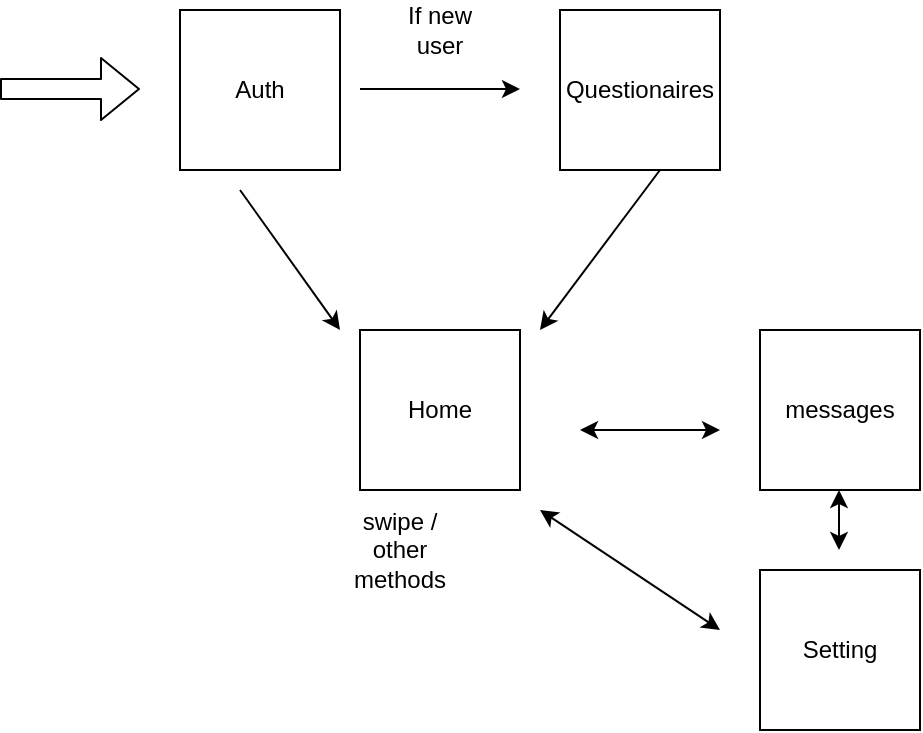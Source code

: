 <mxfile version="14.8.3" type="device"><diagram id="CbLoZbyjKNdTQlRBU2mW" name="Page-1"><mxGraphModel dx="946" dy="517" grid="1" gridSize="10" guides="1" tooltips="1" connect="1" arrows="1" fold="1" page="1" pageScale="1" pageWidth="850" pageHeight="1100" math="0" shadow="0"><root><mxCell id="0"/><mxCell id="1" parent="0"/><mxCell id="BLD1-1q4HX55FQWOEmZR-1" value="Auth" style="whiteSpace=wrap;html=1;aspect=fixed;" vertex="1" parent="1"><mxGeometry x="150" y="130" width="80" height="80" as="geometry"/></mxCell><mxCell id="BLD1-1q4HX55FQWOEmZR-2" value="" style="shape=flexArrow;endArrow=classic;html=1;" edge="1" parent="1"><mxGeometry width="50" height="50" relative="1" as="geometry"><mxPoint x="60" y="169.5" as="sourcePoint"/><mxPoint x="130" y="169.5" as="targetPoint"/></mxGeometry></mxCell><mxCell id="BLD1-1q4HX55FQWOEmZR-3" value="" style="endArrow=classic;html=1;" edge="1" parent="1"><mxGeometry width="50" height="50" relative="1" as="geometry"><mxPoint x="240" y="169.5" as="sourcePoint"/><mxPoint x="320" y="169.5" as="targetPoint"/></mxGeometry></mxCell><mxCell id="BLD1-1q4HX55FQWOEmZR-4" value="If new user" style="text;html=1;strokeColor=none;fillColor=none;align=center;verticalAlign=middle;whiteSpace=wrap;rounded=0;" vertex="1" parent="1"><mxGeometry x="260" y="130" width="40" height="20" as="geometry"/></mxCell><mxCell id="BLD1-1q4HX55FQWOEmZR-5" value="Questionaires" style="whiteSpace=wrap;html=1;aspect=fixed;" vertex="1" parent="1"><mxGeometry x="340" y="130" width="80" height="80" as="geometry"/></mxCell><mxCell id="BLD1-1q4HX55FQWOEmZR-6" value="Home" style="whiteSpace=wrap;html=1;aspect=fixed;" vertex="1" parent="1"><mxGeometry x="240" y="290" width="80" height="80" as="geometry"/></mxCell><mxCell id="BLD1-1q4HX55FQWOEmZR-7" value="" style="endArrow=classic;html=1;" edge="1" parent="1"><mxGeometry width="50" height="50" relative="1" as="geometry"><mxPoint x="390" y="210" as="sourcePoint"/><mxPoint x="330" y="290" as="targetPoint"/></mxGeometry></mxCell><mxCell id="BLD1-1q4HX55FQWOEmZR-8" value="" style="endArrow=classic;html=1;" edge="1" parent="1"><mxGeometry width="50" height="50" relative="1" as="geometry"><mxPoint x="180" y="220" as="sourcePoint"/><mxPoint x="230" y="290" as="targetPoint"/></mxGeometry></mxCell><mxCell id="BLD1-1q4HX55FQWOEmZR-9" value="swipe / other methods" style="text;html=1;strokeColor=none;fillColor=none;align=center;verticalAlign=middle;whiteSpace=wrap;rounded=0;" vertex="1" parent="1"><mxGeometry x="240" y="390" width="40" height="20" as="geometry"/></mxCell><mxCell id="BLD1-1q4HX55FQWOEmZR-10" value="messages" style="whiteSpace=wrap;html=1;aspect=fixed;" vertex="1" parent="1"><mxGeometry x="440" y="290" width="80" height="80" as="geometry"/></mxCell><mxCell id="BLD1-1q4HX55FQWOEmZR-12" value="" style="endArrow=classic;startArrow=classic;html=1;" edge="1" parent="1"><mxGeometry width="50" height="50" relative="1" as="geometry"><mxPoint x="350" y="340" as="sourcePoint"/><mxPoint x="420" y="340" as="targetPoint"/></mxGeometry></mxCell><mxCell id="BLD1-1q4HX55FQWOEmZR-14" value="Setting" style="whiteSpace=wrap;html=1;aspect=fixed;" vertex="1" parent="1"><mxGeometry x="440" y="410" width="80" height="80" as="geometry"/></mxCell><mxCell id="BLD1-1q4HX55FQWOEmZR-15" value="" style="endArrow=classic;startArrow=classic;html=1;" edge="1" parent="1"><mxGeometry width="50" height="50" relative="1" as="geometry"><mxPoint x="330" y="380" as="sourcePoint"/><mxPoint x="420" y="440" as="targetPoint"/></mxGeometry></mxCell><mxCell id="BLD1-1q4HX55FQWOEmZR-16" value="" style="endArrow=classic;startArrow=classic;html=1;" edge="1" parent="1"><mxGeometry width="50" height="50" relative="1" as="geometry"><mxPoint x="479.5" y="400" as="sourcePoint"/><mxPoint x="479.5" y="370" as="targetPoint"/></mxGeometry></mxCell></root></mxGraphModel></diagram></mxfile>